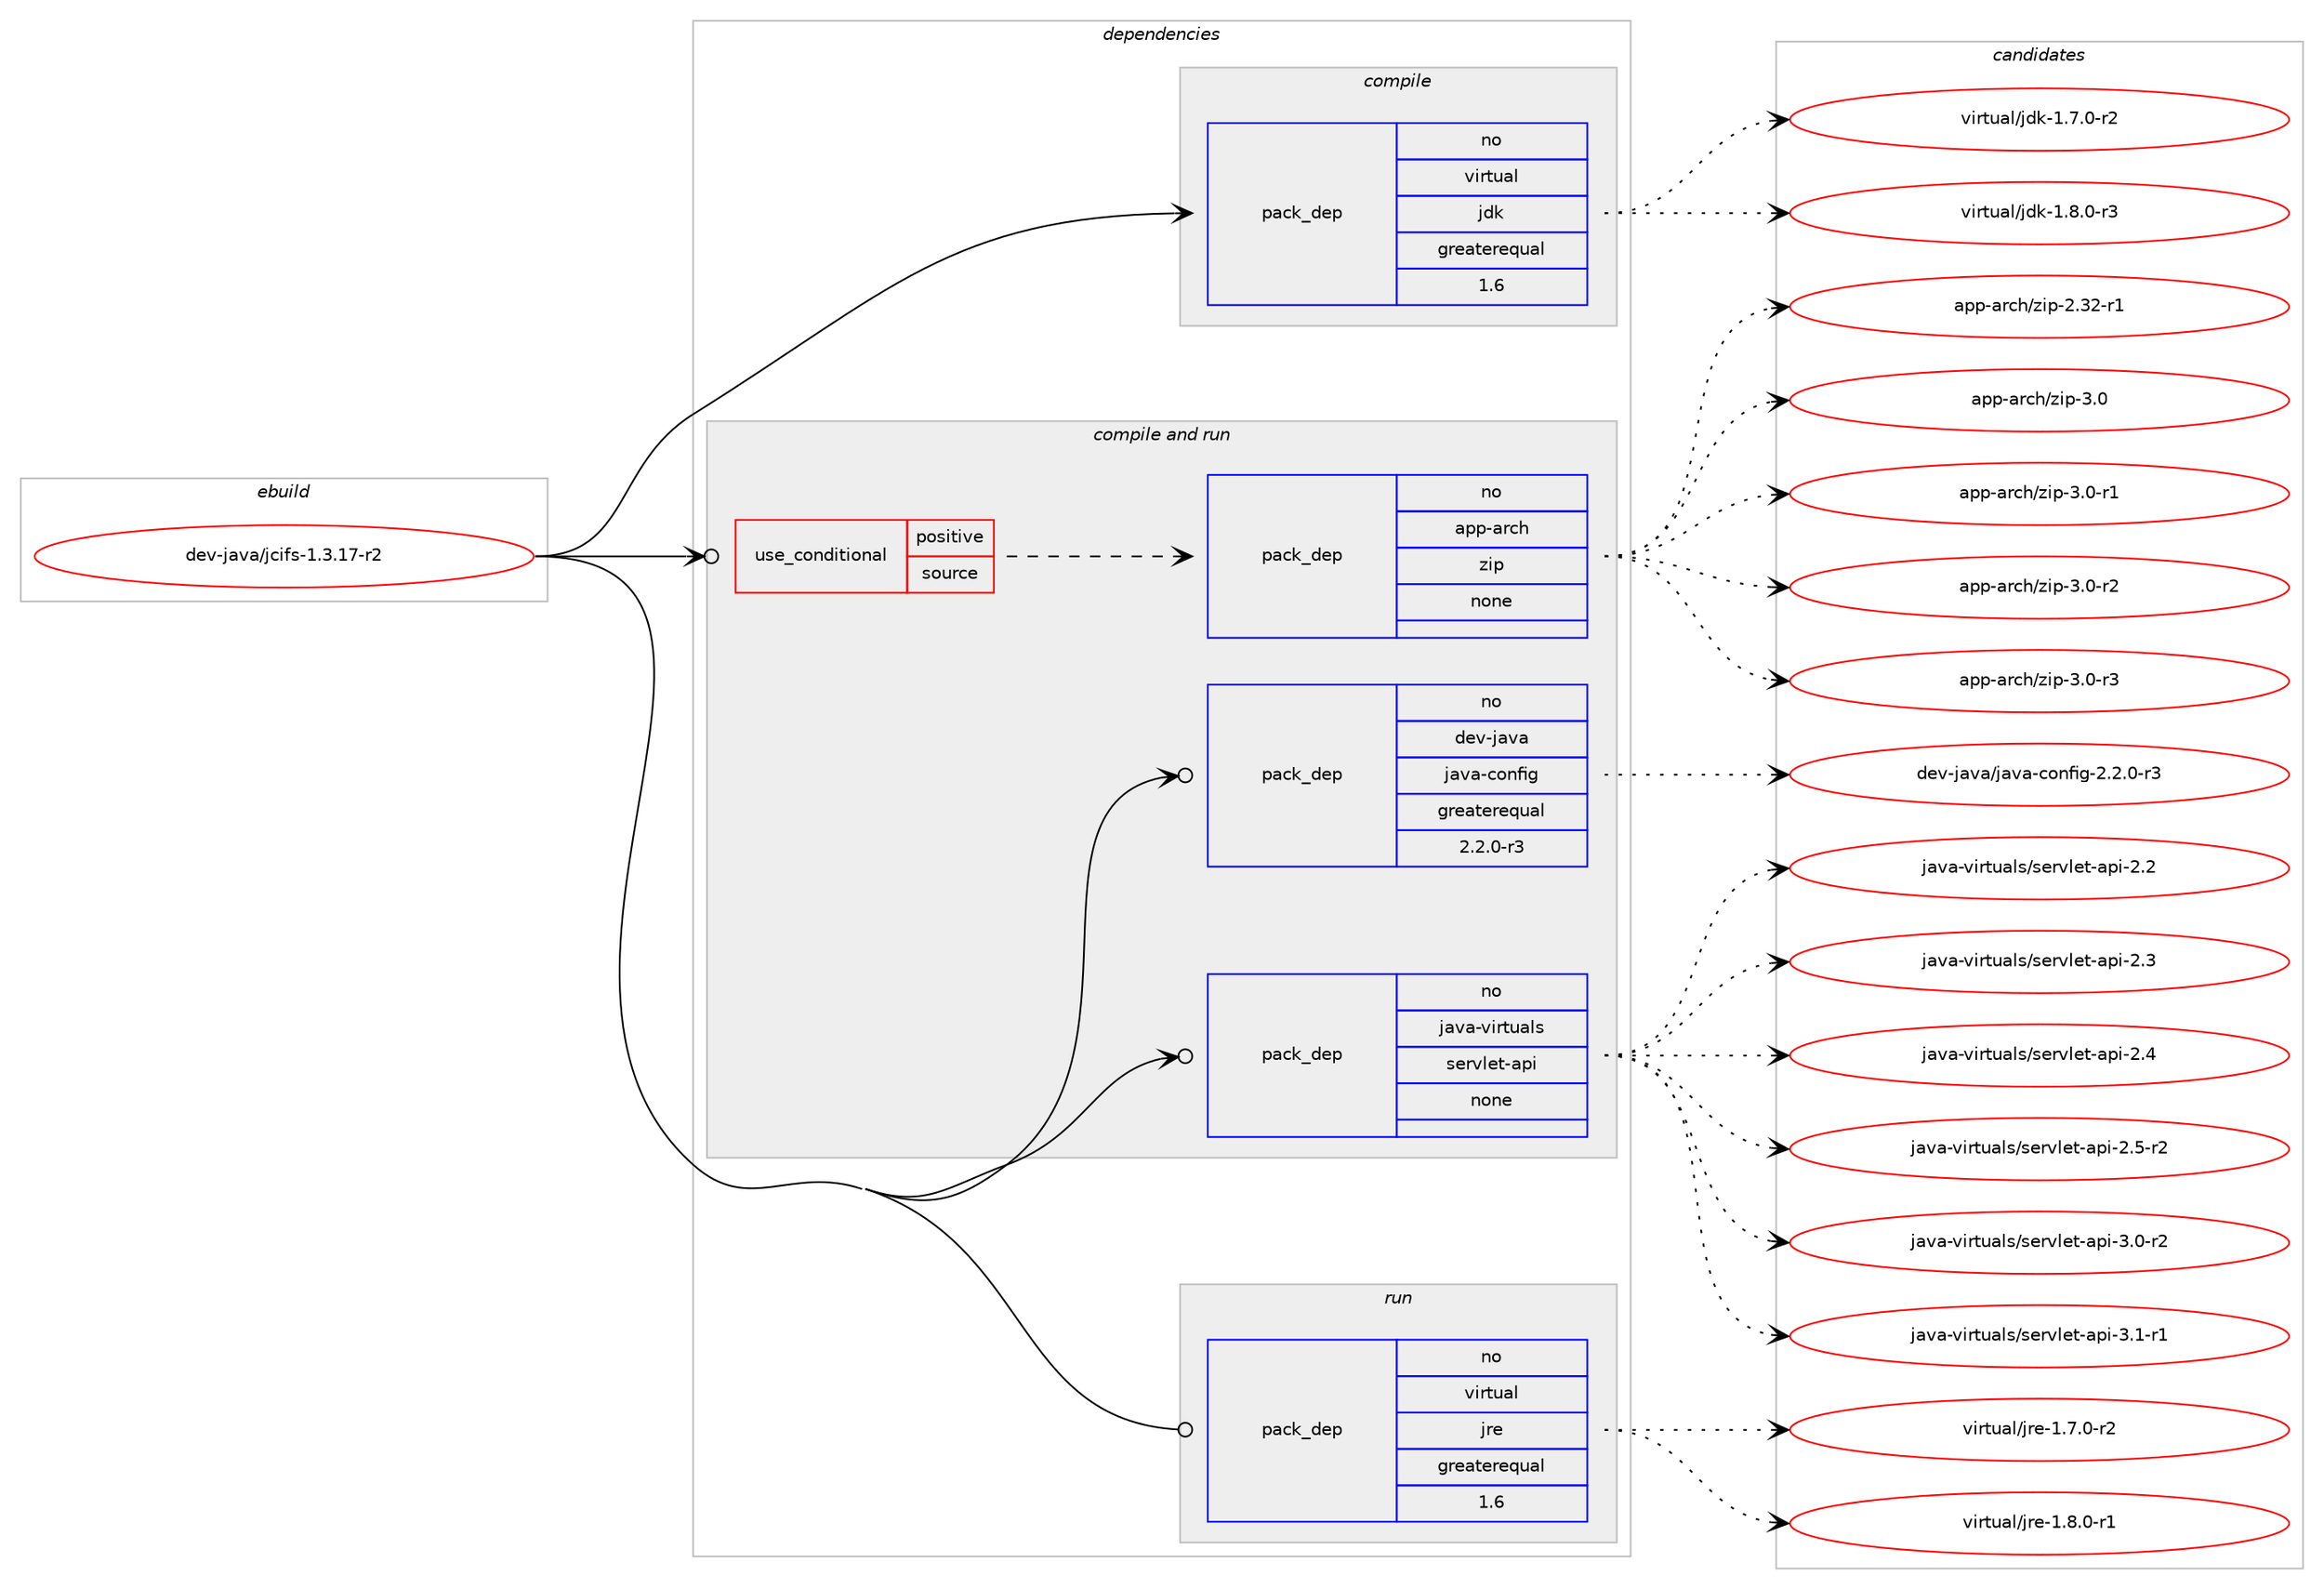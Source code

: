 digraph prolog {

# *************
# Graph options
# *************

newrank=true;
concentrate=true;
compound=true;
graph [rankdir=LR,fontname=Helvetica,fontsize=10,ranksep=1.5];#, ranksep=2.5, nodesep=0.2];
edge  [arrowhead=vee];
node  [fontname=Helvetica,fontsize=10];

# **********
# The ebuild
# **********

subgraph cluster_leftcol {
color=gray;
rank=same;
label=<<i>ebuild</i>>;
id [label="dev-java/jcifs-1.3.17-r2", color=red, width=4, href="../dev-java/jcifs-1.3.17-r2.svg"];
}

# ****************
# The dependencies
# ****************

subgraph cluster_midcol {
color=gray;
label=<<i>dependencies</i>>;
subgraph cluster_compile {
fillcolor="#eeeeee";
style=filled;
label=<<i>compile</i>>;
subgraph pack76580 {
dependency101759 [label=<<TABLE BORDER="0" CELLBORDER="1" CELLSPACING="0" CELLPADDING="4" WIDTH="220"><TR><TD ROWSPAN="6" CELLPADDING="30">pack_dep</TD></TR><TR><TD WIDTH="110">no</TD></TR><TR><TD>virtual</TD></TR><TR><TD>jdk</TD></TR><TR><TD>greaterequal</TD></TR><TR><TD>1.6</TD></TR></TABLE>>, shape=none, color=blue];
}
id:e -> dependency101759:w [weight=20,style="solid",arrowhead="vee"];
}
subgraph cluster_compileandrun {
fillcolor="#eeeeee";
style=filled;
label=<<i>compile and run</i>>;
subgraph cond22154 {
dependency101760 [label=<<TABLE BORDER="0" CELLBORDER="1" CELLSPACING="0" CELLPADDING="4"><TR><TD ROWSPAN="3" CELLPADDING="10">use_conditional</TD></TR><TR><TD>positive</TD></TR><TR><TD>source</TD></TR></TABLE>>, shape=none, color=red];
subgraph pack76581 {
dependency101761 [label=<<TABLE BORDER="0" CELLBORDER="1" CELLSPACING="0" CELLPADDING="4" WIDTH="220"><TR><TD ROWSPAN="6" CELLPADDING="30">pack_dep</TD></TR><TR><TD WIDTH="110">no</TD></TR><TR><TD>app-arch</TD></TR><TR><TD>zip</TD></TR><TR><TD>none</TD></TR><TR><TD></TD></TR></TABLE>>, shape=none, color=blue];
}
dependency101760:e -> dependency101761:w [weight=20,style="dashed",arrowhead="vee"];
}
id:e -> dependency101760:w [weight=20,style="solid",arrowhead="odotvee"];
subgraph pack76582 {
dependency101762 [label=<<TABLE BORDER="0" CELLBORDER="1" CELLSPACING="0" CELLPADDING="4" WIDTH="220"><TR><TD ROWSPAN="6" CELLPADDING="30">pack_dep</TD></TR><TR><TD WIDTH="110">no</TD></TR><TR><TD>dev-java</TD></TR><TR><TD>java-config</TD></TR><TR><TD>greaterequal</TD></TR><TR><TD>2.2.0-r3</TD></TR></TABLE>>, shape=none, color=blue];
}
id:e -> dependency101762:w [weight=20,style="solid",arrowhead="odotvee"];
subgraph pack76583 {
dependency101763 [label=<<TABLE BORDER="0" CELLBORDER="1" CELLSPACING="0" CELLPADDING="4" WIDTH="220"><TR><TD ROWSPAN="6" CELLPADDING="30">pack_dep</TD></TR><TR><TD WIDTH="110">no</TD></TR><TR><TD>java-virtuals</TD></TR><TR><TD>servlet-api</TD></TR><TR><TD>none</TD></TR><TR><TD></TD></TR></TABLE>>, shape=none, color=blue];
}
id:e -> dependency101763:w [weight=20,style="solid",arrowhead="odotvee"];
}
subgraph cluster_run {
fillcolor="#eeeeee";
style=filled;
label=<<i>run</i>>;
subgraph pack76584 {
dependency101764 [label=<<TABLE BORDER="0" CELLBORDER="1" CELLSPACING="0" CELLPADDING="4" WIDTH="220"><TR><TD ROWSPAN="6" CELLPADDING="30">pack_dep</TD></TR><TR><TD WIDTH="110">no</TD></TR><TR><TD>virtual</TD></TR><TR><TD>jre</TD></TR><TR><TD>greaterequal</TD></TR><TR><TD>1.6</TD></TR></TABLE>>, shape=none, color=blue];
}
id:e -> dependency101764:w [weight=20,style="solid",arrowhead="odot"];
}
}

# **************
# The candidates
# **************

subgraph cluster_choices {
rank=same;
color=gray;
label=<<i>candidates</i>>;

subgraph choice76580 {
color=black;
nodesep=1;
choice11810511411611797108471061001074549465546484511450 [label="virtual/jdk-1.7.0-r2", color=red, width=4,href="../virtual/jdk-1.7.0-r2.svg"];
choice11810511411611797108471061001074549465646484511451 [label="virtual/jdk-1.8.0-r3", color=red, width=4,href="../virtual/jdk-1.8.0-r3.svg"];
dependency101759:e -> choice11810511411611797108471061001074549465546484511450:w [style=dotted,weight="100"];
dependency101759:e -> choice11810511411611797108471061001074549465646484511451:w [style=dotted,weight="100"];
}
subgraph choice76581 {
color=black;
nodesep=1;
choice971121124597114991044712210511245504651504511449 [label="app-arch/zip-2.32-r1", color=red, width=4,href="../app-arch/zip-2.32-r1.svg"];
choice971121124597114991044712210511245514648 [label="app-arch/zip-3.0", color=red, width=4,href="../app-arch/zip-3.0.svg"];
choice9711211245971149910447122105112455146484511449 [label="app-arch/zip-3.0-r1", color=red, width=4,href="../app-arch/zip-3.0-r1.svg"];
choice9711211245971149910447122105112455146484511450 [label="app-arch/zip-3.0-r2", color=red, width=4,href="../app-arch/zip-3.0-r2.svg"];
choice9711211245971149910447122105112455146484511451 [label="app-arch/zip-3.0-r3", color=red, width=4,href="../app-arch/zip-3.0-r3.svg"];
dependency101761:e -> choice971121124597114991044712210511245504651504511449:w [style=dotted,weight="100"];
dependency101761:e -> choice971121124597114991044712210511245514648:w [style=dotted,weight="100"];
dependency101761:e -> choice9711211245971149910447122105112455146484511449:w [style=dotted,weight="100"];
dependency101761:e -> choice9711211245971149910447122105112455146484511450:w [style=dotted,weight="100"];
dependency101761:e -> choice9711211245971149910447122105112455146484511451:w [style=dotted,weight="100"];
}
subgraph choice76582 {
color=black;
nodesep=1;
choice10010111845106971189747106971189745991111101021051034550465046484511451 [label="dev-java/java-config-2.2.0-r3", color=red, width=4,href="../dev-java/java-config-2.2.0-r3.svg"];
dependency101762:e -> choice10010111845106971189747106971189745991111101021051034550465046484511451:w [style=dotted,weight="100"];
}
subgraph choice76583 {
color=black;
nodesep=1;
choice1069711897451181051141161179710811547115101114118108101116459711210545504650 [label="java-virtuals/servlet-api-2.2", color=red, width=4,href="../java-virtuals/servlet-api-2.2.svg"];
choice1069711897451181051141161179710811547115101114118108101116459711210545504651 [label="java-virtuals/servlet-api-2.3", color=red, width=4,href="../java-virtuals/servlet-api-2.3.svg"];
choice1069711897451181051141161179710811547115101114118108101116459711210545504652 [label="java-virtuals/servlet-api-2.4", color=red, width=4,href="../java-virtuals/servlet-api-2.4.svg"];
choice10697118974511810511411611797108115471151011141181081011164597112105455046534511450 [label="java-virtuals/servlet-api-2.5-r2", color=red, width=4,href="../java-virtuals/servlet-api-2.5-r2.svg"];
choice10697118974511810511411611797108115471151011141181081011164597112105455146484511450 [label="java-virtuals/servlet-api-3.0-r2", color=red, width=4,href="../java-virtuals/servlet-api-3.0-r2.svg"];
choice10697118974511810511411611797108115471151011141181081011164597112105455146494511449 [label="java-virtuals/servlet-api-3.1-r1", color=red, width=4,href="../java-virtuals/servlet-api-3.1-r1.svg"];
dependency101763:e -> choice1069711897451181051141161179710811547115101114118108101116459711210545504650:w [style=dotted,weight="100"];
dependency101763:e -> choice1069711897451181051141161179710811547115101114118108101116459711210545504651:w [style=dotted,weight="100"];
dependency101763:e -> choice1069711897451181051141161179710811547115101114118108101116459711210545504652:w [style=dotted,weight="100"];
dependency101763:e -> choice10697118974511810511411611797108115471151011141181081011164597112105455046534511450:w [style=dotted,weight="100"];
dependency101763:e -> choice10697118974511810511411611797108115471151011141181081011164597112105455146484511450:w [style=dotted,weight="100"];
dependency101763:e -> choice10697118974511810511411611797108115471151011141181081011164597112105455146494511449:w [style=dotted,weight="100"];
}
subgraph choice76584 {
color=black;
nodesep=1;
choice11810511411611797108471061141014549465546484511450 [label="virtual/jre-1.7.0-r2", color=red, width=4,href="../virtual/jre-1.7.0-r2.svg"];
choice11810511411611797108471061141014549465646484511449 [label="virtual/jre-1.8.0-r1", color=red, width=4,href="../virtual/jre-1.8.0-r1.svg"];
dependency101764:e -> choice11810511411611797108471061141014549465546484511450:w [style=dotted,weight="100"];
dependency101764:e -> choice11810511411611797108471061141014549465646484511449:w [style=dotted,weight="100"];
}
}

}

